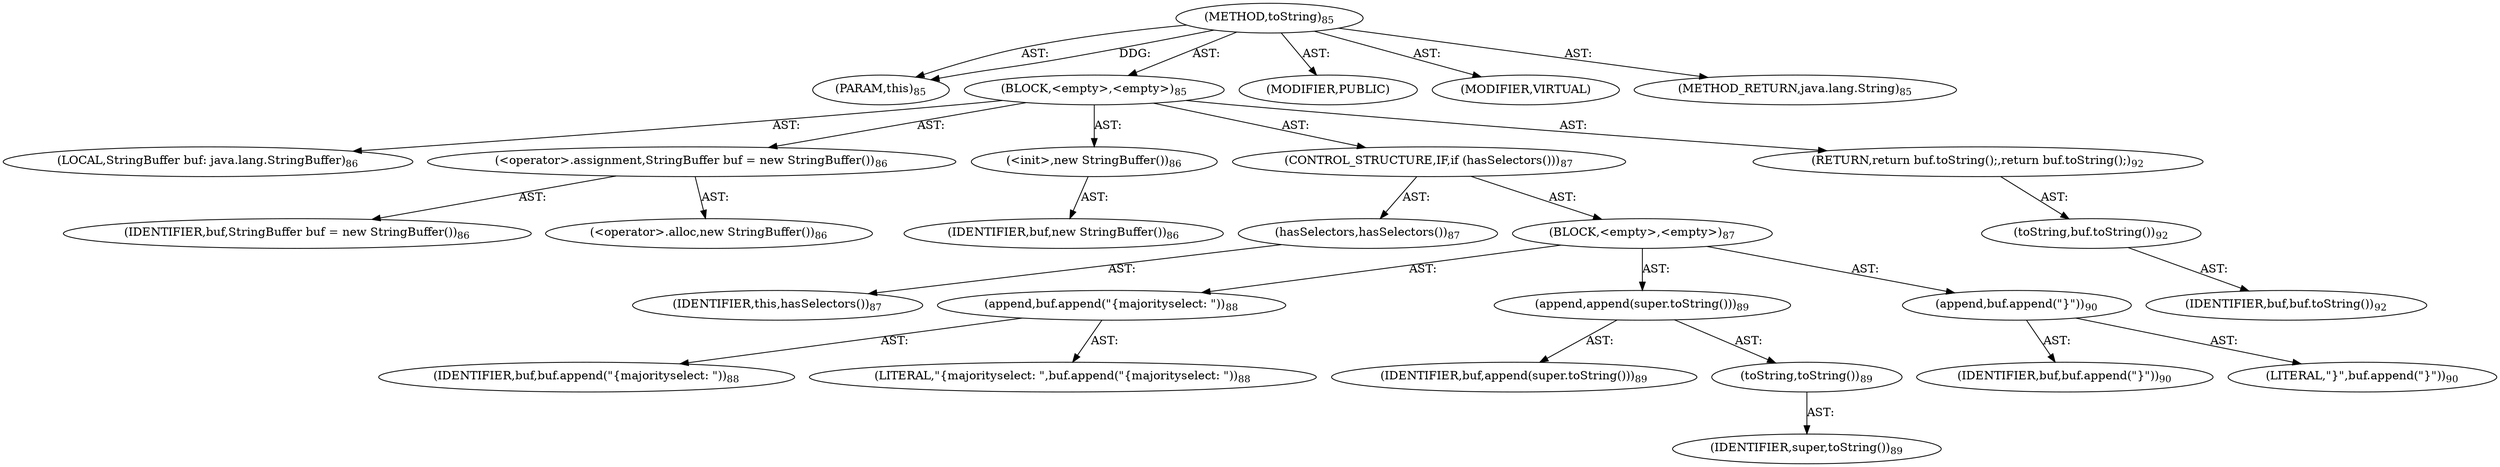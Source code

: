 digraph "toString" {  
"111669149697" [label = <(METHOD,toString)<SUB>85</SUB>> ]
"115964116992" [label = <(PARAM,this)<SUB>85</SUB>> ]
"25769803777" [label = <(BLOCK,&lt;empty&gt;,&lt;empty&gt;)<SUB>85</SUB>> ]
"94489280512" [label = <(LOCAL,StringBuffer buf: java.lang.StringBuffer)<SUB>86</SUB>> ]
"30064771074" [label = <(&lt;operator&gt;.assignment,StringBuffer buf = new StringBuffer())<SUB>86</SUB>> ]
"68719476740" [label = <(IDENTIFIER,buf,StringBuffer buf = new StringBuffer())<SUB>86</SUB>> ]
"30064771075" [label = <(&lt;operator&gt;.alloc,new StringBuffer())<SUB>86</SUB>> ]
"30064771076" [label = <(&lt;init&gt;,new StringBuffer())<SUB>86</SUB>> ]
"68719476741" [label = <(IDENTIFIER,buf,new StringBuffer())<SUB>86</SUB>> ]
"47244640256" [label = <(CONTROL_STRUCTURE,IF,if (hasSelectors()))<SUB>87</SUB>> ]
"30064771077" [label = <(hasSelectors,hasSelectors())<SUB>87</SUB>> ]
"68719476736" [label = <(IDENTIFIER,this,hasSelectors())<SUB>87</SUB>> ]
"25769803778" [label = <(BLOCK,&lt;empty&gt;,&lt;empty&gt;)<SUB>87</SUB>> ]
"30064771078" [label = <(append,buf.append(&quot;{majorityselect: &quot;))<SUB>88</SUB>> ]
"68719476742" [label = <(IDENTIFIER,buf,buf.append(&quot;{majorityselect: &quot;))<SUB>88</SUB>> ]
"90194313217" [label = <(LITERAL,&quot;{majorityselect: &quot;,buf.append(&quot;{majorityselect: &quot;))<SUB>88</SUB>> ]
"30064771079" [label = <(append,append(super.toString()))<SUB>89</SUB>> ]
"68719476743" [label = <(IDENTIFIER,buf,append(super.toString()))<SUB>89</SUB>> ]
"30064771080" [label = <(toString,toString())<SUB>89</SUB>> ]
"68719476744" [label = <(IDENTIFIER,super,toString())<SUB>89</SUB>> ]
"30064771081" [label = <(append,buf.append(&quot;}&quot;))<SUB>90</SUB>> ]
"68719476745" [label = <(IDENTIFIER,buf,buf.append(&quot;}&quot;))<SUB>90</SUB>> ]
"90194313218" [label = <(LITERAL,&quot;}&quot;,buf.append(&quot;}&quot;))<SUB>90</SUB>> ]
"146028888064" [label = <(RETURN,return buf.toString();,return buf.toString();)<SUB>92</SUB>> ]
"30064771082" [label = <(toString,buf.toString())<SUB>92</SUB>> ]
"68719476746" [label = <(IDENTIFIER,buf,buf.toString())<SUB>92</SUB>> ]
"133143986179" [label = <(MODIFIER,PUBLIC)> ]
"133143986180" [label = <(MODIFIER,VIRTUAL)> ]
"128849018881" [label = <(METHOD_RETURN,java.lang.String)<SUB>85</SUB>> ]
  "111669149697" -> "115964116992"  [ label = "AST: "] 
  "111669149697" -> "25769803777"  [ label = "AST: "] 
  "111669149697" -> "133143986179"  [ label = "AST: "] 
  "111669149697" -> "133143986180"  [ label = "AST: "] 
  "111669149697" -> "128849018881"  [ label = "AST: "] 
  "25769803777" -> "94489280512"  [ label = "AST: "] 
  "25769803777" -> "30064771074"  [ label = "AST: "] 
  "25769803777" -> "30064771076"  [ label = "AST: "] 
  "25769803777" -> "47244640256"  [ label = "AST: "] 
  "25769803777" -> "146028888064"  [ label = "AST: "] 
  "30064771074" -> "68719476740"  [ label = "AST: "] 
  "30064771074" -> "30064771075"  [ label = "AST: "] 
  "30064771076" -> "68719476741"  [ label = "AST: "] 
  "47244640256" -> "30064771077"  [ label = "AST: "] 
  "47244640256" -> "25769803778"  [ label = "AST: "] 
  "30064771077" -> "68719476736"  [ label = "AST: "] 
  "25769803778" -> "30064771078"  [ label = "AST: "] 
  "25769803778" -> "30064771079"  [ label = "AST: "] 
  "25769803778" -> "30064771081"  [ label = "AST: "] 
  "30064771078" -> "68719476742"  [ label = "AST: "] 
  "30064771078" -> "90194313217"  [ label = "AST: "] 
  "30064771079" -> "68719476743"  [ label = "AST: "] 
  "30064771079" -> "30064771080"  [ label = "AST: "] 
  "30064771080" -> "68719476744"  [ label = "AST: "] 
  "30064771081" -> "68719476745"  [ label = "AST: "] 
  "30064771081" -> "90194313218"  [ label = "AST: "] 
  "146028888064" -> "30064771082"  [ label = "AST: "] 
  "30064771082" -> "68719476746"  [ label = "AST: "] 
  "111669149697" -> "115964116992"  [ label = "DDG: "] 
}
